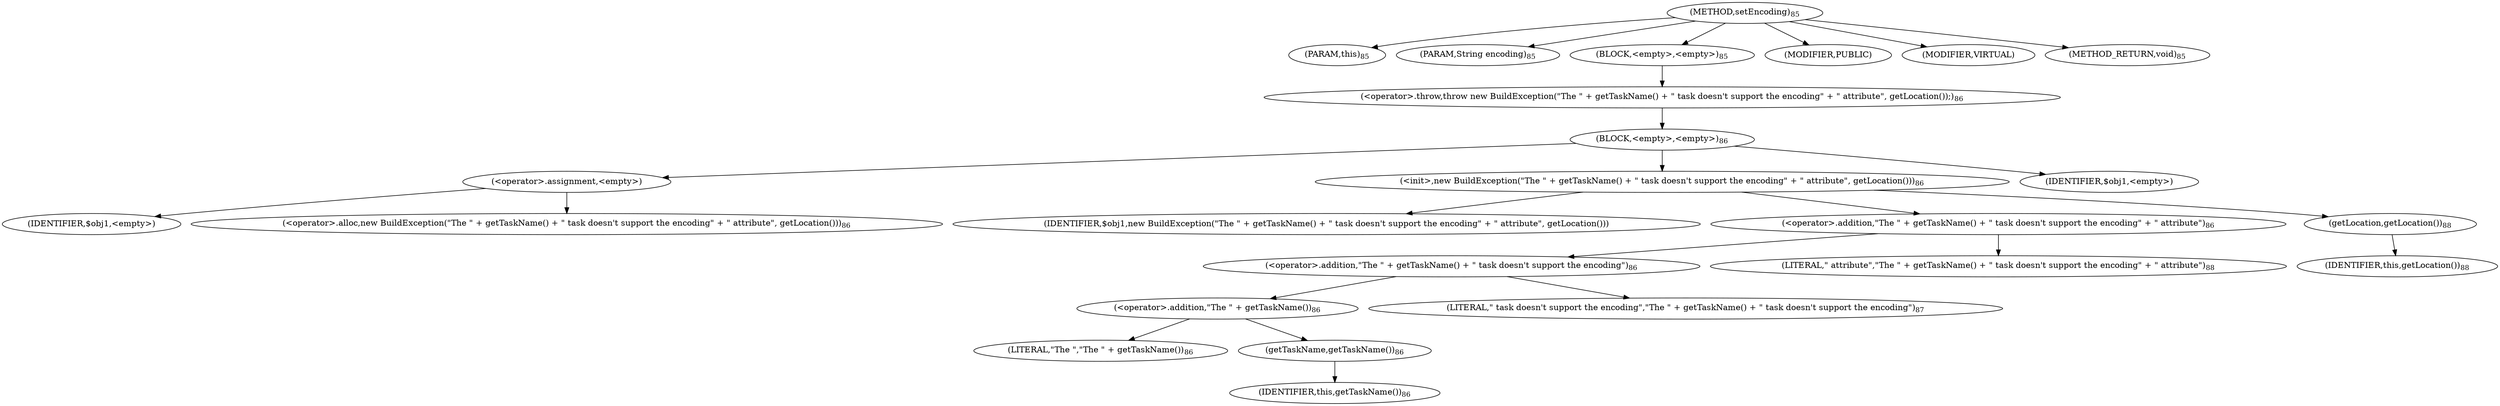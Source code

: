 digraph "setEncoding" {  
"51" [label = <(METHOD,setEncoding)<SUB>85</SUB>> ]
"4" [label = <(PARAM,this)<SUB>85</SUB>> ]
"52" [label = <(PARAM,String encoding)<SUB>85</SUB>> ]
"53" [label = <(BLOCK,&lt;empty&gt;,&lt;empty&gt;)<SUB>85</SUB>> ]
"54" [label = <(&lt;operator&gt;.throw,throw new BuildException(&quot;The &quot; + getTaskName() + &quot; task doesn't support the encoding&quot; + &quot; attribute&quot;, getLocation());)<SUB>86</SUB>> ]
"55" [label = <(BLOCK,&lt;empty&gt;,&lt;empty&gt;)<SUB>86</SUB>> ]
"56" [label = <(&lt;operator&gt;.assignment,&lt;empty&gt;)> ]
"57" [label = <(IDENTIFIER,$obj1,&lt;empty&gt;)> ]
"58" [label = <(&lt;operator&gt;.alloc,new BuildException(&quot;The &quot; + getTaskName() + &quot; task doesn't support the encoding&quot; + &quot; attribute&quot;, getLocation()))<SUB>86</SUB>> ]
"59" [label = <(&lt;init&gt;,new BuildException(&quot;The &quot; + getTaskName() + &quot; task doesn't support the encoding&quot; + &quot; attribute&quot;, getLocation()))<SUB>86</SUB>> ]
"60" [label = <(IDENTIFIER,$obj1,new BuildException(&quot;The &quot; + getTaskName() + &quot; task doesn't support the encoding&quot; + &quot; attribute&quot;, getLocation()))> ]
"61" [label = <(&lt;operator&gt;.addition,&quot;The &quot; + getTaskName() + &quot; task doesn't support the encoding&quot; + &quot; attribute&quot;)<SUB>86</SUB>> ]
"62" [label = <(&lt;operator&gt;.addition,&quot;The &quot; + getTaskName() + &quot; task doesn't support the encoding&quot;)<SUB>86</SUB>> ]
"63" [label = <(&lt;operator&gt;.addition,&quot;The &quot; + getTaskName())<SUB>86</SUB>> ]
"64" [label = <(LITERAL,&quot;The &quot;,&quot;The &quot; + getTaskName())<SUB>86</SUB>> ]
"65" [label = <(getTaskName,getTaskName())<SUB>86</SUB>> ]
"3" [label = <(IDENTIFIER,this,getTaskName())<SUB>86</SUB>> ]
"66" [label = <(LITERAL,&quot; task doesn't support the encoding&quot;,&quot;The &quot; + getTaskName() + &quot; task doesn't support the encoding&quot;)<SUB>87</SUB>> ]
"67" [label = <(LITERAL,&quot; attribute&quot;,&quot;The &quot; + getTaskName() + &quot; task doesn't support the encoding&quot; + &quot; attribute&quot;)<SUB>88</SUB>> ]
"68" [label = <(getLocation,getLocation())<SUB>88</SUB>> ]
"5" [label = <(IDENTIFIER,this,getLocation())<SUB>88</SUB>> ]
"69" [label = <(IDENTIFIER,$obj1,&lt;empty&gt;)> ]
"70" [label = <(MODIFIER,PUBLIC)> ]
"71" [label = <(MODIFIER,VIRTUAL)> ]
"72" [label = <(METHOD_RETURN,void)<SUB>85</SUB>> ]
  "51" -> "4" 
  "51" -> "52" 
  "51" -> "53" 
  "51" -> "70" 
  "51" -> "71" 
  "51" -> "72" 
  "53" -> "54" 
  "54" -> "55" 
  "55" -> "56" 
  "55" -> "59" 
  "55" -> "69" 
  "56" -> "57" 
  "56" -> "58" 
  "59" -> "60" 
  "59" -> "61" 
  "59" -> "68" 
  "61" -> "62" 
  "61" -> "67" 
  "62" -> "63" 
  "62" -> "66" 
  "63" -> "64" 
  "63" -> "65" 
  "65" -> "3" 
  "68" -> "5" 
}
